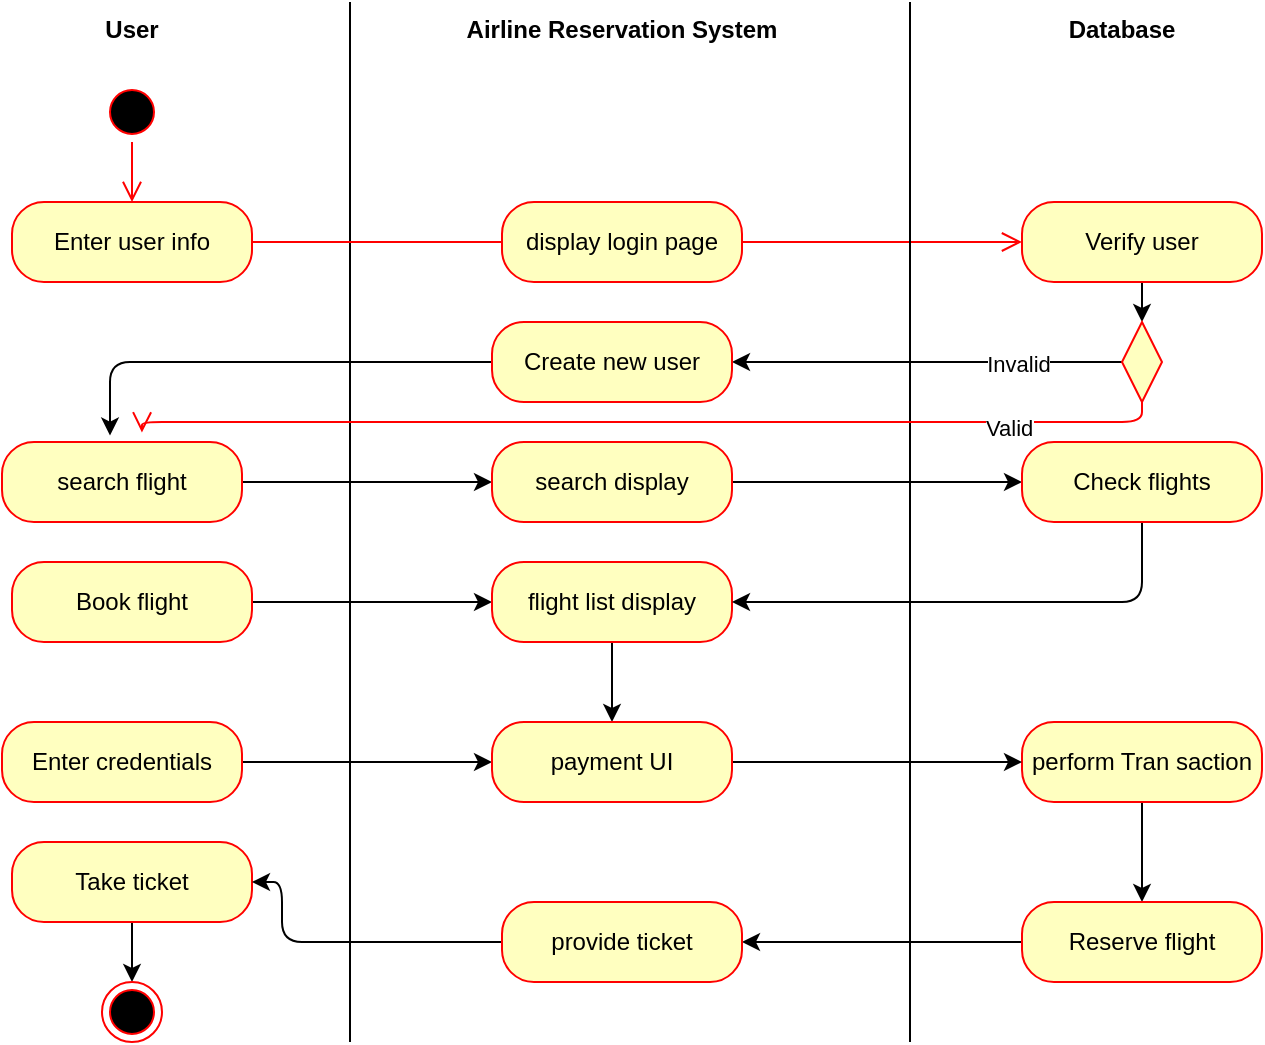 <mxfile>
    <diagram id="06PycBYfI6SdHDNa7FFL" name="Page-1">
        <mxGraphModel dx="822" dy="600" grid="1" gridSize="10" guides="1" tooltips="1" connect="1" arrows="1" fold="1" page="1" pageScale="1" pageWidth="850" pageHeight="1100" math="0" shadow="0">
            <root>
                <mxCell id="0"/>
                <mxCell id="1" parent="0"/>
                <mxCell id="2" value="" style="ellipse;html=1;shape=startState;fillColor=#000000;strokeColor=#ff0000;" parent="1" vertex="1">
                    <mxGeometry x="110" y="120" width="30" height="30" as="geometry"/>
                </mxCell>
                <mxCell id="3" value="" style="edgeStyle=orthogonalEdgeStyle;html=1;verticalAlign=bottom;endArrow=open;endSize=8;strokeColor=#ff0000;" parent="1" source="2" edge="1">
                    <mxGeometry relative="1" as="geometry">
                        <mxPoint x="125" y="180" as="targetPoint"/>
                    </mxGeometry>
                </mxCell>
                <mxCell id="4" value="Enter user info" style="rounded=1;whiteSpace=wrap;html=1;arcSize=40;fontColor=#000000;fillColor=#ffffc0;strokeColor=#ff0000;" parent="1" vertex="1">
                    <mxGeometry x="65" y="180" width="120" height="40" as="geometry"/>
                </mxCell>
                <mxCell id="5" value="" style="edgeStyle=orthogonalEdgeStyle;html=1;verticalAlign=bottom;endArrow=open;endSize=8;strokeColor=#ff0000;entryX=0;entryY=0.5;entryDx=0;entryDy=0;startArrow=none;" parent="1" source="36" target="6" edge="1">
                    <mxGeometry relative="1" as="geometry">
                        <mxPoint x="530" y="200" as="targetPoint"/>
                    </mxGeometry>
                </mxCell>
                <mxCell id="30" style="edgeStyle=none;html=1;entryX=0.5;entryY=0;entryDx=0;entryDy=0;" parent="1" source="6" target="14" edge="1">
                    <mxGeometry relative="1" as="geometry"/>
                </mxCell>
                <mxCell id="6" value="Verify user" style="rounded=1;whiteSpace=wrap;html=1;arcSize=40;fontColor=#000000;fillColor=#ffffc0;strokeColor=#ff0000;" parent="1" vertex="1">
                    <mxGeometry x="570" y="180" width="120" height="40" as="geometry"/>
                </mxCell>
                <mxCell id="10" value="" style="line;strokeWidth=1;fillColor=none;align=left;verticalAlign=middle;spacingTop=-1;spacingLeft=3;spacingRight=3;rotatable=0;labelPosition=right;points=[];portConstraint=eastwest;strokeColor=inherit;direction=south;" parent="1" vertex="1">
                    <mxGeometry x="230" y="80" width="8" height="520" as="geometry"/>
                </mxCell>
                <mxCell id="11" value="" style="line;strokeWidth=1;fillColor=none;align=left;verticalAlign=middle;spacingTop=-1;spacingLeft=3;spacingRight=3;rotatable=0;labelPosition=right;points=[];portConstraint=eastwest;strokeColor=inherit;direction=south;" parent="1" vertex="1">
                    <mxGeometry x="510" y="80" width="8" height="520" as="geometry"/>
                </mxCell>
                <mxCell id="32" value="Invalid" style="edgeStyle=none;html=1;entryX=1;entryY=0.5;entryDx=0;entryDy=0;" parent="1" source="14" target="24" edge="1">
                    <mxGeometry x="-0.462" relative="1" as="geometry">
                        <Array as="points"/>
                        <mxPoint y="1" as="offset"/>
                    </mxGeometry>
                </mxCell>
                <mxCell id="14" value="" style="rhombus;whiteSpace=wrap;html=1;fillColor=#ffffc0;strokeColor=#ff0000;" parent="1" vertex="1">
                    <mxGeometry x="620" y="240" width="20" height="40" as="geometry"/>
                </mxCell>
                <mxCell id="16" value="Valid" style="edgeStyle=orthogonalEdgeStyle;html=1;align=left;verticalAlign=top;endArrow=open;endSize=8;strokeColor=#ff0000;entryX=0.583;entryY=-0.12;entryDx=0;entryDy=0;exitX=0.5;exitY=1;exitDx=0;exitDy=0;entryPerimeter=0;" parent="1" target="18" edge="1" source="14">
                    <mxGeometry x="-0.651" y="-10" relative="1" as="geometry">
                        <mxPoint x="630" y="360" as="targetPoint"/>
                        <mxPoint x="630" y="290" as="sourcePoint"/>
                        <mxPoint as="offset"/>
                    </mxGeometry>
                </mxCell>
                <mxCell id="27" style="edgeStyle=none;html=1;" parent="1" source="18" target="22" edge="1">
                    <mxGeometry relative="1" as="geometry"/>
                </mxCell>
                <mxCell id="18" value="search flight" style="rounded=1;whiteSpace=wrap;html=1;arcSize=40;fontColor=#000000;fillColor=#ffffc0;strokeColor=#ff0000;" parent="1" vertex="1">
                    <mxGeometry x="60" y="300" width="120" height="40" as="geometry"/>
                </mxCell>
                <mxCell id="28" style="edgeStyle=none;html=1;" parent="1" source="19" target="23" edge="1">
                    <mxGeometry relative="1" as="geometry"/>
                </mxCell>
                <mxCell id="19" value="Book flight" style="rounded=1;whiteSpace=wrap;html=1;arcSize=40;fontColor=#000000;fillColor=#ffffc0;strokeColor=#ff0000;" parent="1" vertex="1">
                    <mxGeometry x="65" y="360" width="120" height="40" as="geometry"/>
                </mxCell>
                <mxCell id="54" style="edgeStyle=none;html=1;entryX=0;entryY=0.5;entryDx=0;entryDy=0;startArrow=none;startFill=0;endArrow=classic;endFill=1;" edge="1" parent="1" source="20" target="47">
                    <mxGeometry relative="1" as="geometry"/>
                </mxCell>
                <mxCell id="20" value="Enter credentials" style="rounded=1;whiteSpace=wrap;html=1;arcSize=40;fontColor=#000000;fillColor=#ffffc0;strokeColor=#ff0000;" parent="1" vertex="1">
                    <mxGeometry x="60" y="440" width="120" height="40" as="geometry"/>
                </mxCell>
                <mxCell id="58" style="edgeStyle=none;html=1;entryX=0.5;entryY=0;entryDx=0;entryDy=0;startArrow=none;startFill=0;endArrow=classic;endFill=1;" edge="1" parent="1" source="21" target="57">
                    <mxGeometry relative="1" as="geometry"/>
                </mxCell>
                <mxCell id="21" value="Take ticket" style="rounded=1;whiteSpace=wrap;html=1;arcSize=40;fontColor=#000000;fillColor=#ffffc0;strokeColor=#ff0000;" parent="1" vertex="1">
                    <mxGeometry x="65" y="500" width="120" height="40" as="geometry"/>
                </mxCell>
                <mxCell id="45" style="edgeStyle=none;html=1;exitX=1;exitY=0.5;exitDx=0;exitDy=0;" edge="1" parent="1" source="22" target="44">
                    <mxGeometry relative="1" as="geometry"/>
                </mxCell>
                <mxCell id="22" value="search display" style="rounded=1;whiteSpace=wrap;html=1;arcSize=40;fontColor=#000000;fillColor=#ffffc0;strokeColor=#ff0000;" parent="1" vertex="1">
                    <mxGeometry x="305" y="300" width="120" height="40" as="geometry"/>
                </mxCell>
                <mxCell id="49" style="edgeStyle=none;html=1;entryX=0.5;entryY=0;entryDx=0;entryDy=0;startArrow=none;startFill=0;endArrow=classic;endFill=1;" edge="1" parent="1" source="23" target="47">
                    <mxGeometry relative="1" as="geometry"/>
                </mxCell>
                <mxCell id="23" value="flight list display" style="rounded=1;whiteSpace=wrap;html=1;arcSize=40;fontColor=#000000;fillColor=#ffffc0;strokeColor=#ff0000;" parent="1" vertex="1">
                    <mxGeometry x="305" y="360" width="120" height="40" as="geometry"/>
                </mxCell>
                <mxCell id="40" style="edgeStyle=none;html=1;entryX=0.45;entryY=-0.08;entryDx=0;entryDy=0;entryPerimeter=0;" edge="1" parent="1" source="24" target="18">
                    <mxGeometry relative="1" as="geometry">
                        <Array as="points">
                            <mxPoint x="114" y="260"/>
                        </Array>
                    </mxGeometry>
                </mxCell>
                <mxCell id="24" value="Create new user" style="rounded=1;whiteSpace=wrap;html=1;arcSize=40;fontColor=#000000;fillColor=#ffffc0;strokeColor=#ff0000;" parent="1" vertex="1">
                    <mxGeometry x="305" y="240" width="120" height="40" as="geometry"/>
                </mxCell>
                <mxCell id="50" style="edgeStyle=none;html=1;entryX=0.5;entryY=0;entryDx=0;entryDy=0;startArrow=none;startFill=0;endArrow=classic;endFill=1;" edge="1" parent="1" source="25" target="26">
                    <mxGeometry relative="1" as="geometry"/>
                </mxCell>
                <mxCell id="25" value="perform Tran saction" style="rounded=1;whiteSpace=wrap;html=1;arcSize=40;fontColor=#000000;fillColor=#ffffc0;strokeColor=#ff0000;" parent="1" vertex="1">
                    <mxGeometry x="570" y="440" width="120" height="40" as="geometry"/>
                </mxCell>
                <mxCell id="53" style="edgeStyle=none;html=1;entryX=1;entryY=0.5;entryDx=0;entryDy=0;startArrow=none;startFill=0;endArrow=classic;endFill=1;" edge="1" parent="1" source="26" target="52">
                    <mxGeometry relative="1" as="geometry"/>
                </mxCell>
                <mxCell id="26" value="Reserve flight" style="rounded=1;whiteSpace=wrap;html=1;arcSize=40;fontColor=#000000;fillColor=#ffffc0;strokeColor=#ff0000;" parent="1" vertex="1">
                    <mxGeometry x="570" y="530" width="120" height="40" as="geometry"/>
                </mxCell>
                <mxCell id="33" value="User" style="text;align=center;fontStyle=1;verticalAlign=middle;spacingLeft=3;spacingRight=3;strokeColor=none;rotatable=0;points=[[0,0.5],[1,0.5]];portConstraint=eastwest;" vertex="1" parent="1">
                    <mxGeometry x="85" y="80" width="80" height="26" as="geometry"/>
                </mxCell>
                <mxCell id="34" value="Airline Reservation System" style="text;align=center;fontStyle=1;verticalAlign=middle;spacingLeft=3;spacingRight=3;strokeColor=none;rotatable=0;points=[[0,0.5],[1,0.5]];portConstraint=eastwest;" vertex="1" parent="1">
                    <mxGeometry x="330" y="80" width="80" height="26" as="geometry"/>
                </mxCell>
                <mxCell id="35" value="Database" style="text;align=center;fontStyle=1;verticalAlign=middle;spacingLeft=3;spacingRight=3;strokeColor=none;rotatable=0;points=[[0,0.5],[1,0.5]];portConstraint=eastwest;" vertex="1" parent="1">
                    <mxGeometry x="580" y="80" width="80" height="26" as="geometry"/>
                </mxCell>
                <mxCell id="37" value="" style="edgeStyle=orthogonalEdgeStyle;html=1;verticalAlign=bottom;endArrow=none;endSize=8;strokeColor=#ff0000;entryX=0;entryY=0.5;entryDx=0;entryDy=0;" edge="1" parent="1" source="4" target="36">
                    <mxGeometry relative="1" as="geometry">
                        <mxPoint x="570" y="200" as="targetPoint"/>
                        <mxPoint x="185" y="200" as="sourcePoint"/>
                    </mxGeometry>
                </mxCell>
                <mxCell id="36" value="display login page" style="rounded=1;whiteSpace=wrap;html=1;arcSize=40;fontColor=#000000;fillColor=#ffffc0;strokeColor=#ff0000;" vertex="1" parent="1">
                    <mxGeometry x="310" y="180" width="120" height="40" as="geometry"/>
                </mxCell>
                <mxCell id="46" value="" style="edgeStyle=none;html=1;entryX=1;entryY=0.5;entryDx=0;entryDy=0;" edge="1" parent="1" source="44" target="23">
                    <mxGeometry relative="1" as="geometry">
                        <Array as="points">
                            <mxPoint x="630" y="380"/>
                        </Array>
                    </mxGeometry>
                </mxCell>
                <mxCell id="44" value="Check flights" style="rounded=1;whiteSpace=wrap;html=1;arcSize=40;fontColor=#000000;fillColor=#ffffc0;strokeColor=#ff0000;" vertex="1" parent="1">
                    <mxGeometry x="570" y="300" width="120" height="40" as="geometry"/>
                </mxCell>
                <mxCell id="55" style="edgeStyle=none;html=1;entryX=0;entryY=0.5;entryDx=0;entryDy=0;startArrow=none;startFill=0;endArrow=classic;endFill=1;" edge="1" parent="1" source="47" target="25">
                    <mxGeometry relative="1" as="geometry"/>
                </mxCell>
                <mxCell id="47" value="payment UI" style="rounded=1;whiteSpace=wrap;html=1;arcSize=40;fontColor=#000000;fillColor=#ffffc0;strokeColor=#ff0000;" vertex="1" parent="1">
                    <mxGeometry x="305" y="440" width="120" height="40" as="geometry"/>
                </mxCell>
                <mxCell id="56" style="edgeStyle=none;html=1;startArrow=none;startFill=0;endArrow=classic;endFill=1;" edge="1" parent="1" source="52" target="21">
                    <mxGeometry relative="1" as="geometry">
                        <Array as="points">
                            <mxPoint x="200" y="550"/>
                            <mxPoint x="200" y="520"/>
                        </Array>
                    </mxGeometry>
                </mxCell>
                <mxCell id="52" value="provide ticket" style="rounded=1;whiteSpace=wrap;html=1;arcSize=40;fontColor=#000000;fillColor=#ffffc0;strokeColor=#ff0000;" vertex="1" parent="1">
                    <mxGeometry x="310" y="530" width="120" height="40" as="geometry"/>
                </mxCell>
                <mxCell id="57" value="" style="ellipse;html=1;shape=endState;fillColor=#000000;strokeColor=#ff0000;" vertex="1" parent="1">
                    <mxGeometry x="110" y="570" width="30" height="30" as="geometry"/>
                </mxCell>
            </root>
        </mxGraphModel>
    </diagram>
</mxfile>